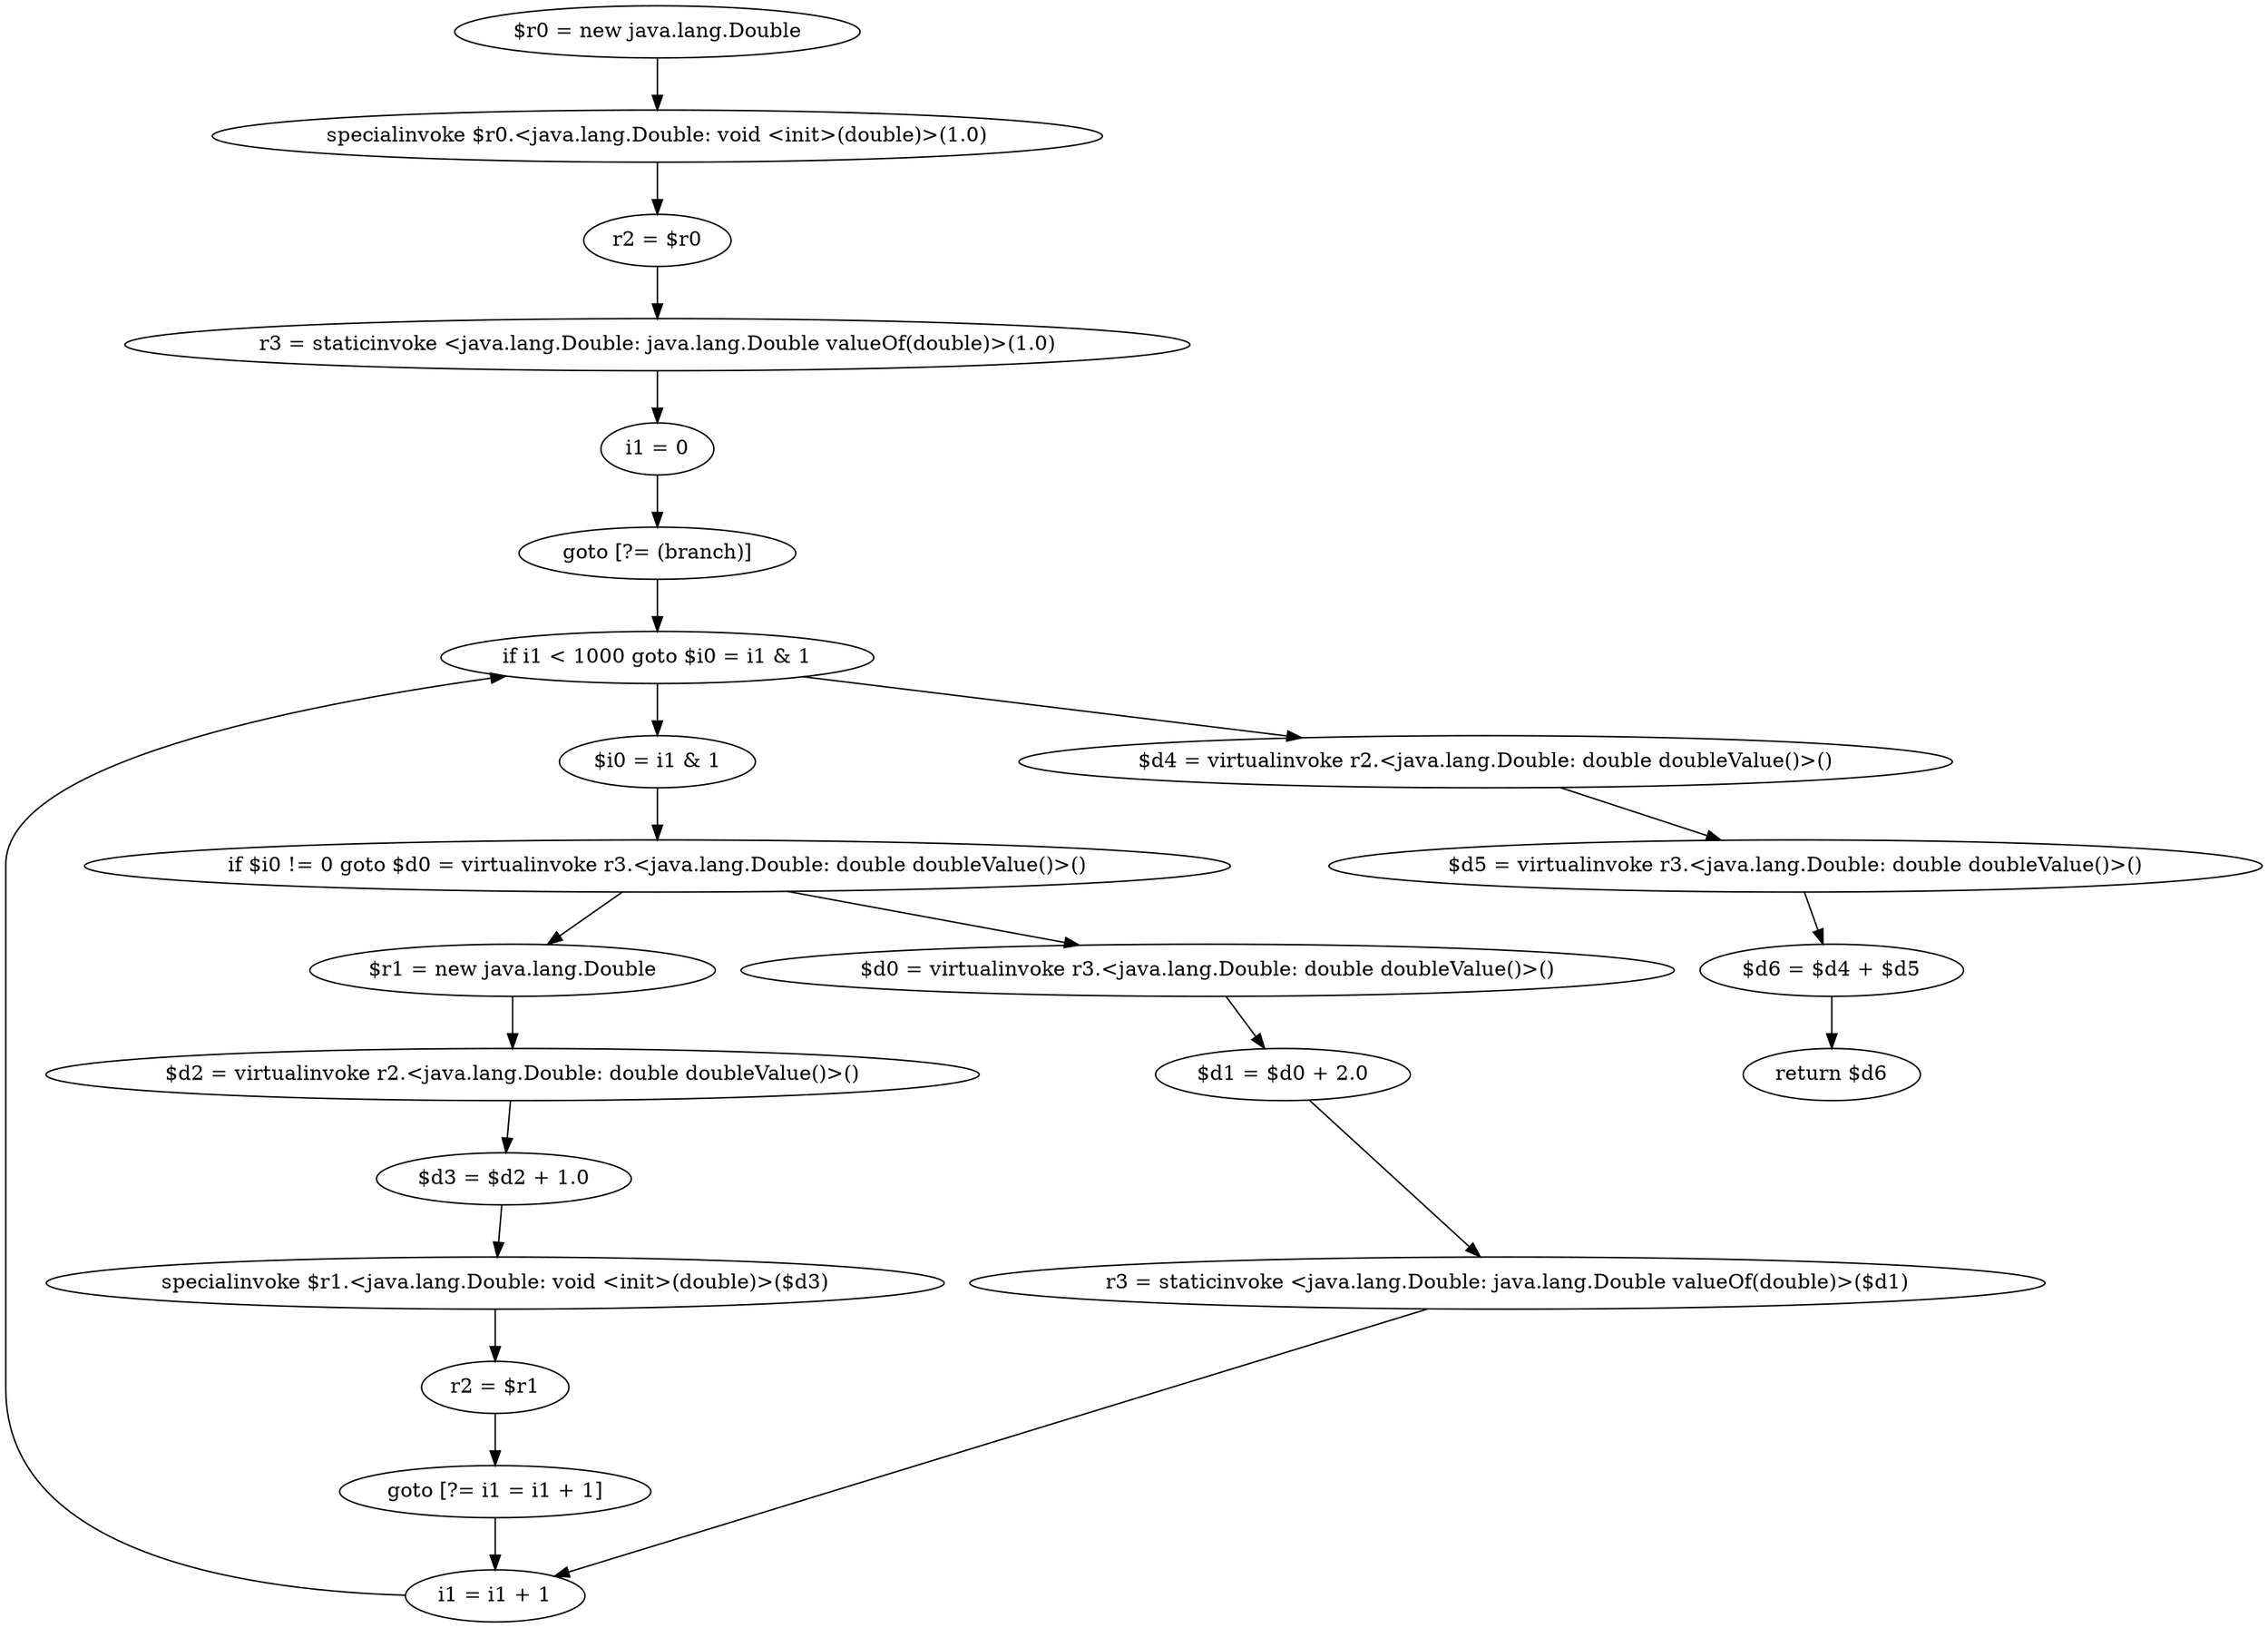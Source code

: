 digraph "unitGraph" {
    "$r0 = new java.lang.Double"
    "specialinvoke $r0.<java.lang.Double: void <init>(double)>(1.0)"
    "r2 = $r0"
    "r3 = staticinvoke <java.lang.Double: java.lang.Double valueOf(double)>(1.0)"
    "i1 = 0"
    "goto [?= (branch)]"
    "$i0 = i1 & 1"
    "if $i0 != 0 goto $d0 = virtualinvoke r3.<java.lang.Double: double doubleValue()>()"
    "$r1 = new java.lang.Double"
    "$d2 = virtualinvoke r2.<java.lang.Double: double doubleValue()>()"
    "$d3 = $d2 + 1.0"
    "specialinvoke $r1.<java.lang.Double: void <init>(double)>($d3)"
    "r2 = $r1"
    "goto [?= i1 = i1 + 1]"
    "$d0 = virtualinvoke r3.<java.lang.Double: double doubleValue()>()"
    "$d1 = $d0 + 2.0"
    "r3 = staticinvoke <java.lang.Double: java.lang.Double valueOf(double)>($d1)"
    "i1 = i1 + 1"
    "if i1 < 1000 goto $i0 = i1 & 1"
    "$d4 = virtualinvoke r2.<java.lang.Double: double doubleValue()>()"
    "$d5 = virtualinvoke r3.<java.lang.Double: double doubleValue()>()"
    "$d6 = $d4 + $d5"
    "return $d6"
    "$r0 = new java.lang.Double"->"specialinvoke $r0.<java.lang.Double: void <init>(double)>(1.0)";
    "specialinvoke $r0.<java.lang.Double: void <init>(double)>(1.0)"->"r2 = $r0";
    "r2 = $r0"->"r3 = staticinvoke <java.lang.Double: java.lang.Double valueOf(double)>(1.0)";
    "r3 = staticinvoke <java.lang.Double: java.lang.Double valueOf(double)>(1.0)"->"i1 = 0";
    "i1 = 0"->"goto [?= (branch)]";
    "goto [?= (branch)]"->"if i1 < 1000 goto $i0 = i1 & 1";
    "$i0 = i1 & 1"->"if $i0 != 0 goto $d0 = virtualinvoke r3.<java.lang.Double: double doubleValue()>()";
    "if $i0 != 0 goto $d0 = virtualinvoke r3.<java.lang.Double: double doubleValue()>()"->"$r1 = new java.lang.Double";
    "if $i0 != 0 goto $d0 = virtualinvoke r3.<java.lang.Double: double doubleValue()>()"->"$d0 = virtualinvoke r3.<java.lang.Double: double doubleValue()>()";
    "$r1 = new java.lang.Double"->"$d2 = virtualinvoke r2.<java.lang.Double: double doubleValue()>()";
    "$d2 = virtualinvoke r2.<java.lang.Double: double doubleValue()>()"->"$d3 = $d2 + 1.0";
    "$d3 = $d2 + 1.0"->"specialinvoke $r1.<java.lang.Double: void <init>(double)>($d3)";
    "specialinvoke $r1.<java.lang.Double: void <init>(double)>($d3)"->"r2 = $r1";
    "r2 = $r1"->"goto [?= i1 = i1 + 1]";
    "goto [?= i1 = i1 + 1]"->"i1 = i1 + 1";
    "$d0 = virtualinvoke r3.<java.lang.Double: double doubleValue()>()"->"$d1 = $d0 + 2.0";
    "$d1 = $d0 + 2.0"->"r3 = staticinvoke <java.lang.Double: java.lang.Double valueOf(double)>($d1)";
    "r3 = staticinvoke <java.lang.Double: java.lang.Double valueOf(double)>($d1)"->"i1 = i1 + 1";
    "i1 = i1 + 1"->"if i1 < 1000 goto $i0 = i1 & 1";
    "if i1 < 1000 goto $i0 = i1 & 1"->"$d4 = virtualinvoke r2.<java.lang.Double: double doubleValue()>()";
    "if i1 < 1000 goto $i0 = i1 & 1"->"$i0 = i1 & 1";
    "$d4 = virtualinvoke r2.<java.lang.Double: double doubleValue()>()"->"$d5 = virtualinvoke r3.<java.lang.Double: double doubleValue()>()";
    "$d5 = virtualinvoke r3.<java.lang.Double: double doubleValue()>()"->"$d6 = $d4 + $d5";
    "$d6 = $d4 + $d5"->"return $d6";
}

